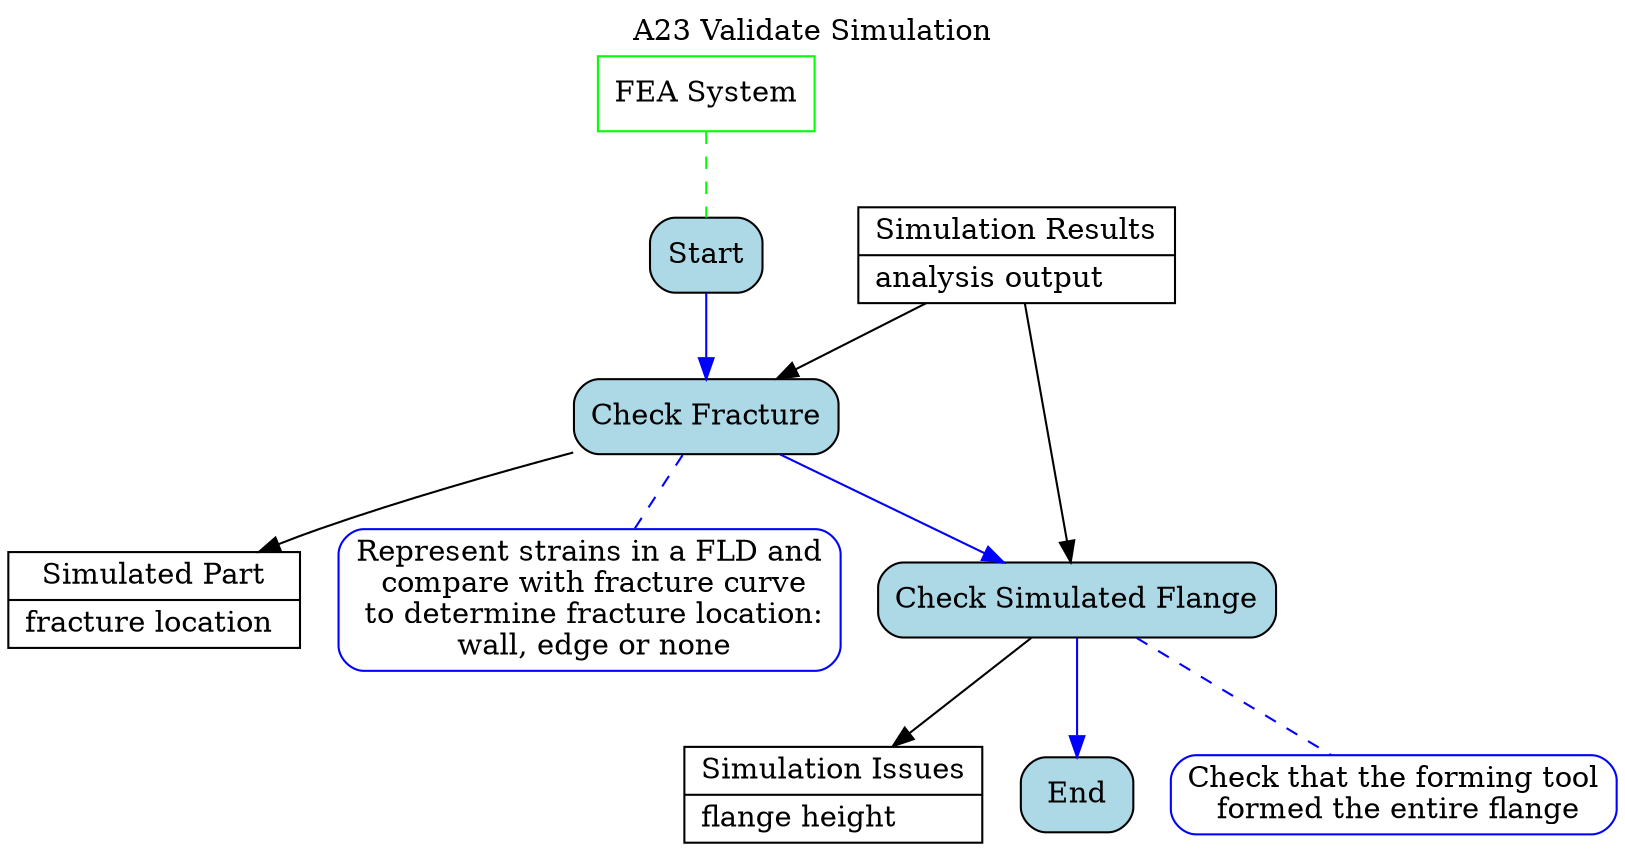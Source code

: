 digraph behaviourmodel {


# activity title
labelloc="t"
label="A23 Validate Simulation"

# inputs and outputs
node [shape=record, style=filled, fillcolor=white, color=black]
sim_res [label="{Simulation Results | analysis output \l}"]
sim_iss_h [label="{Simulation Issues | flange height \l}"]
sim_part [label="{Simulated Part | fracture location \l}"]


# mechanisms
node [shape=box, style=filled, fillcolor=white, color=green]
fea [label="FEA System"]

# tasks definition
node [shape=box, style="filled, rounded", fillcolor=lightblue, color=black]
Start
t1 [label="Check Fracture"]
t2 [label="Check Simulated Flange"]
End

# rules
node [shape=box, style="filled, rounded", fillcolor=white, color=blue]
r1 [label="Represent strains in a FLD and\n compare with fracture curve\n to determine fracture location:\n wall, edge or none"]
r2 [label="Check that the forming tool\n formed the entire flange"]

# attaching rules
edge [dir=none, color=blue, style=dashed]
t1 -> r1
t2 -> r2

# task sequence
edge [dir=forward, color=blue, fontcolor=blue, style=solid]
Start -> t1
t1 -> t2
t2 -> End

# attaching mechanisms
edge [dir=none, color=green, style=dashed]
fea -> Start

# attaching inputs and outputs
edge [dir=forward, color=black, fontcolor=black, style=solid]
sim_res -> {t1, t2}
t1 -> sim_part
t2 -> sim_iss_h
}

